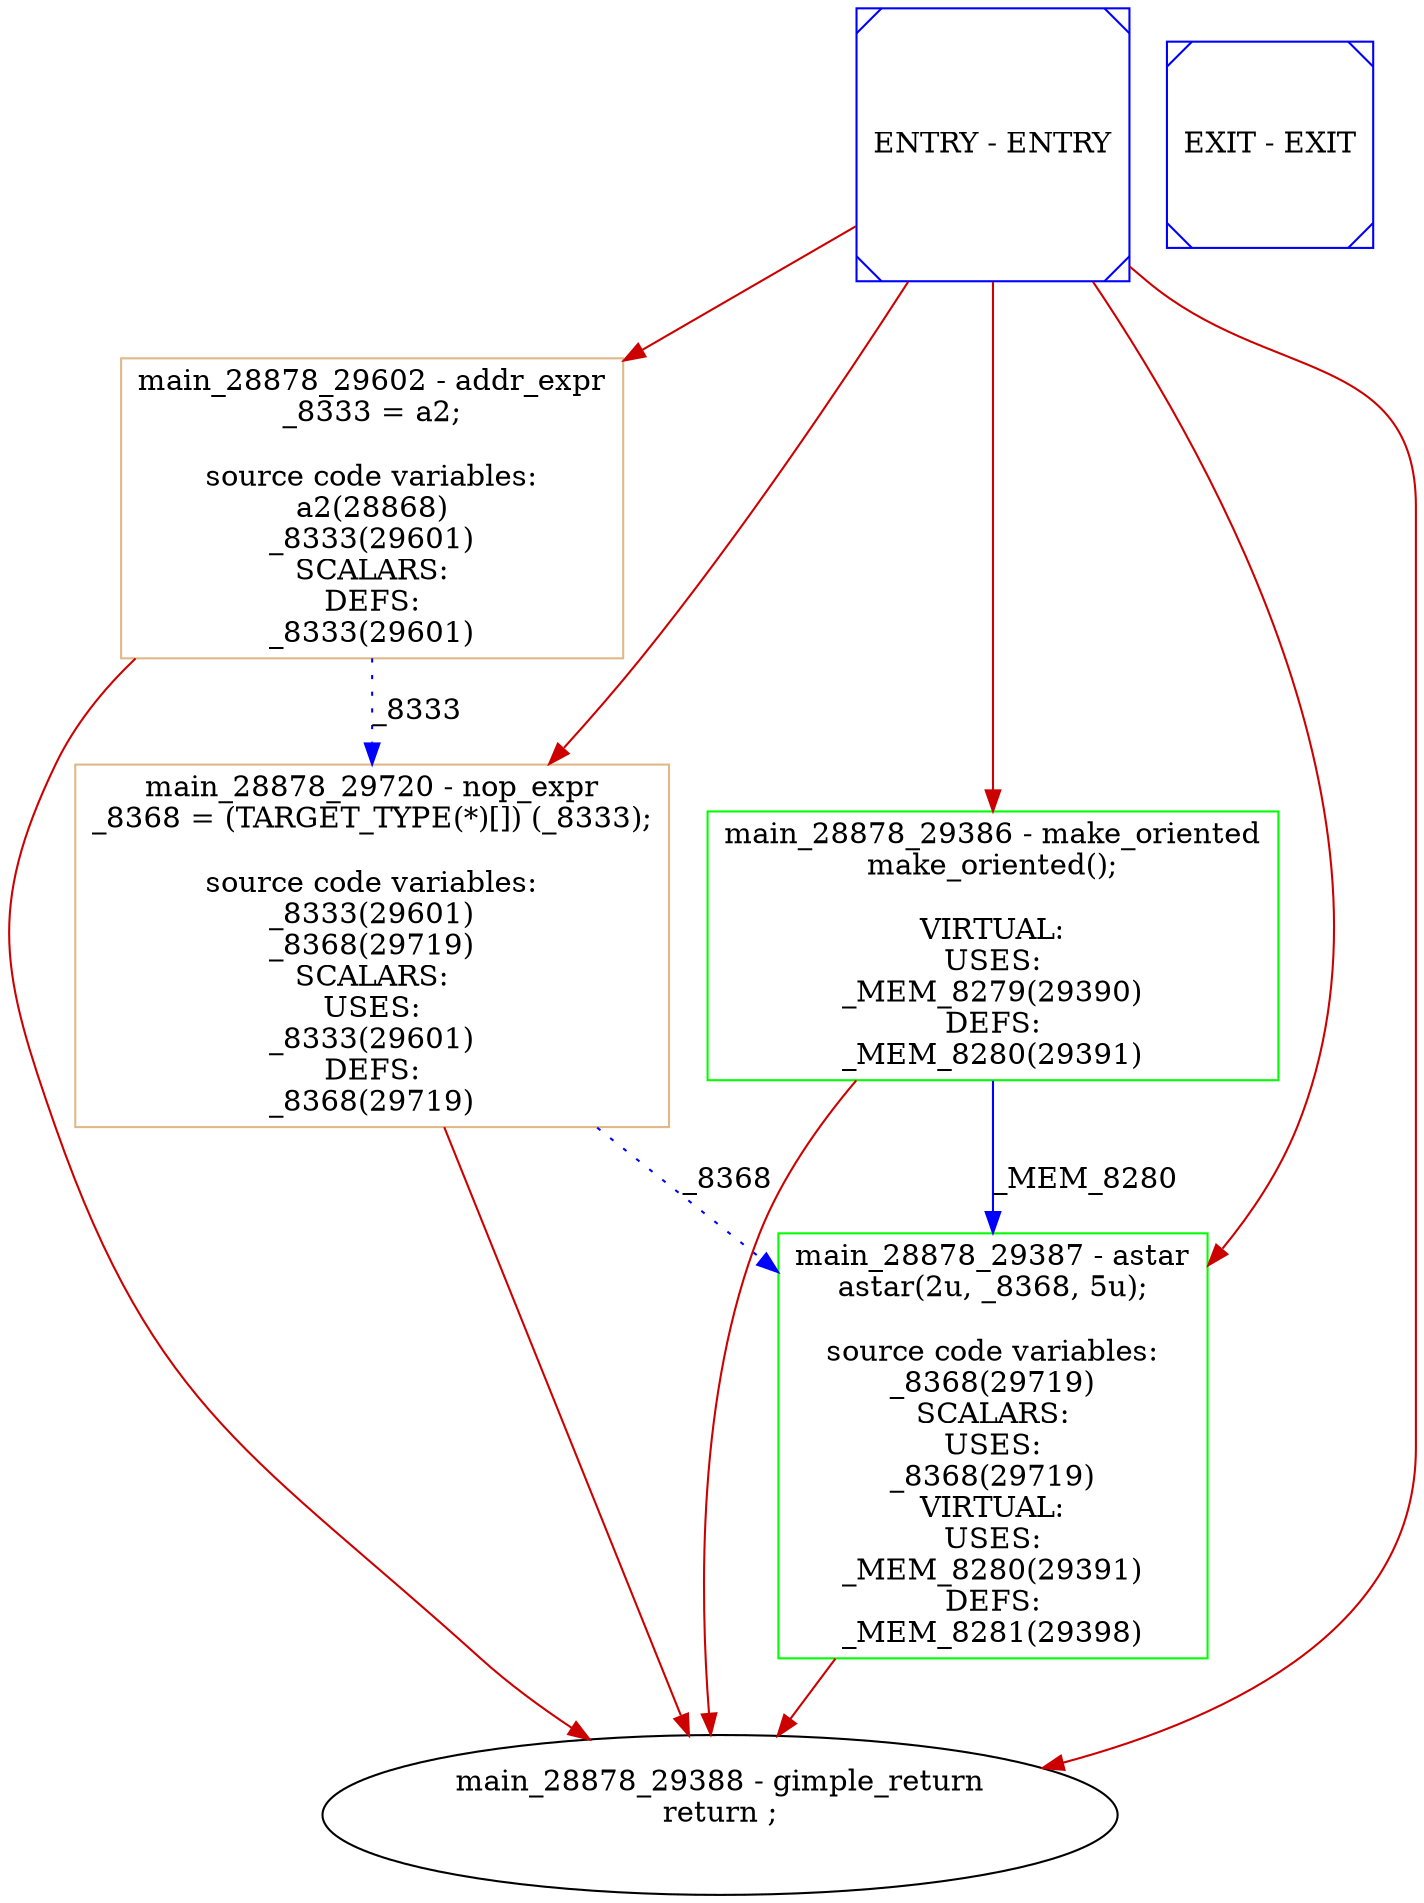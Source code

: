 digraph G {
0[color=blue,shape=Msquare,label="ENTRY - ENTRY"];
1[color=blue,shape=Msquare,label="EXIT - EXIT"];
2[color=green,shape=box,label="main_28878_29386 - make_oriented\nmake_oriented();\n\nVIRTUAL:\nUSES:\n_MEM_8279(29390)\nDEFS:\n_MEM_8280(29391)\n"];
3[color=burlywood,shape=box,label="main_28878_29602 - addr_expr\n_8333 = a2;\n\nsource code variables:\na2(28868)\n_8333(29601)\nSCALARS:\nDEFS:\n_8333(29601)\n"];
4[color=burlywood,shape=box,label="main_28878_29720 - nop_expr\n_8368 = (TARGET_TYPE(*)[]) (_8333);\n\nsource code variables:\n_8333(29601)\n_8368(29719)\nSCALARS:\nUSES:\n_8333(29601)\nDEFS:\n_8368(29719)\n"];
5[color=green,shape=box,label="main_28878_29387 - astar\nastar(2u, _8368, 5u);\n\nsource code variables:\n_8368(29719)\nSCALARS:\nUSES:\n_8368(29719)\nVIRTUAL:\nUSES:\n_MEM_8280(29391)\nDEFS:\n_MEM_8281(29398)\n"];
6[label="main_28878_29388 - gimple_return\nreturn ;\n\n"];
0->2 [color=red3,label=""];
3->4 [color=blue, style=dotted,label="_8333"];
4->5 [color=blue, style=dotted,label="_8368"];
5->6 [color=red3,label=""];
0->3 [color=red3,label=""];
0->4 [color=red3,label=""];
0->5 [color=red3,label=""];
0->6 [color=red3,label=""];
2->6 [color=red3,label=""];
3->6 [color=red3,label=""];
4->6 [color=red3,label=""];
2->5 [color=blue,label="_MEM_8280"];
}
